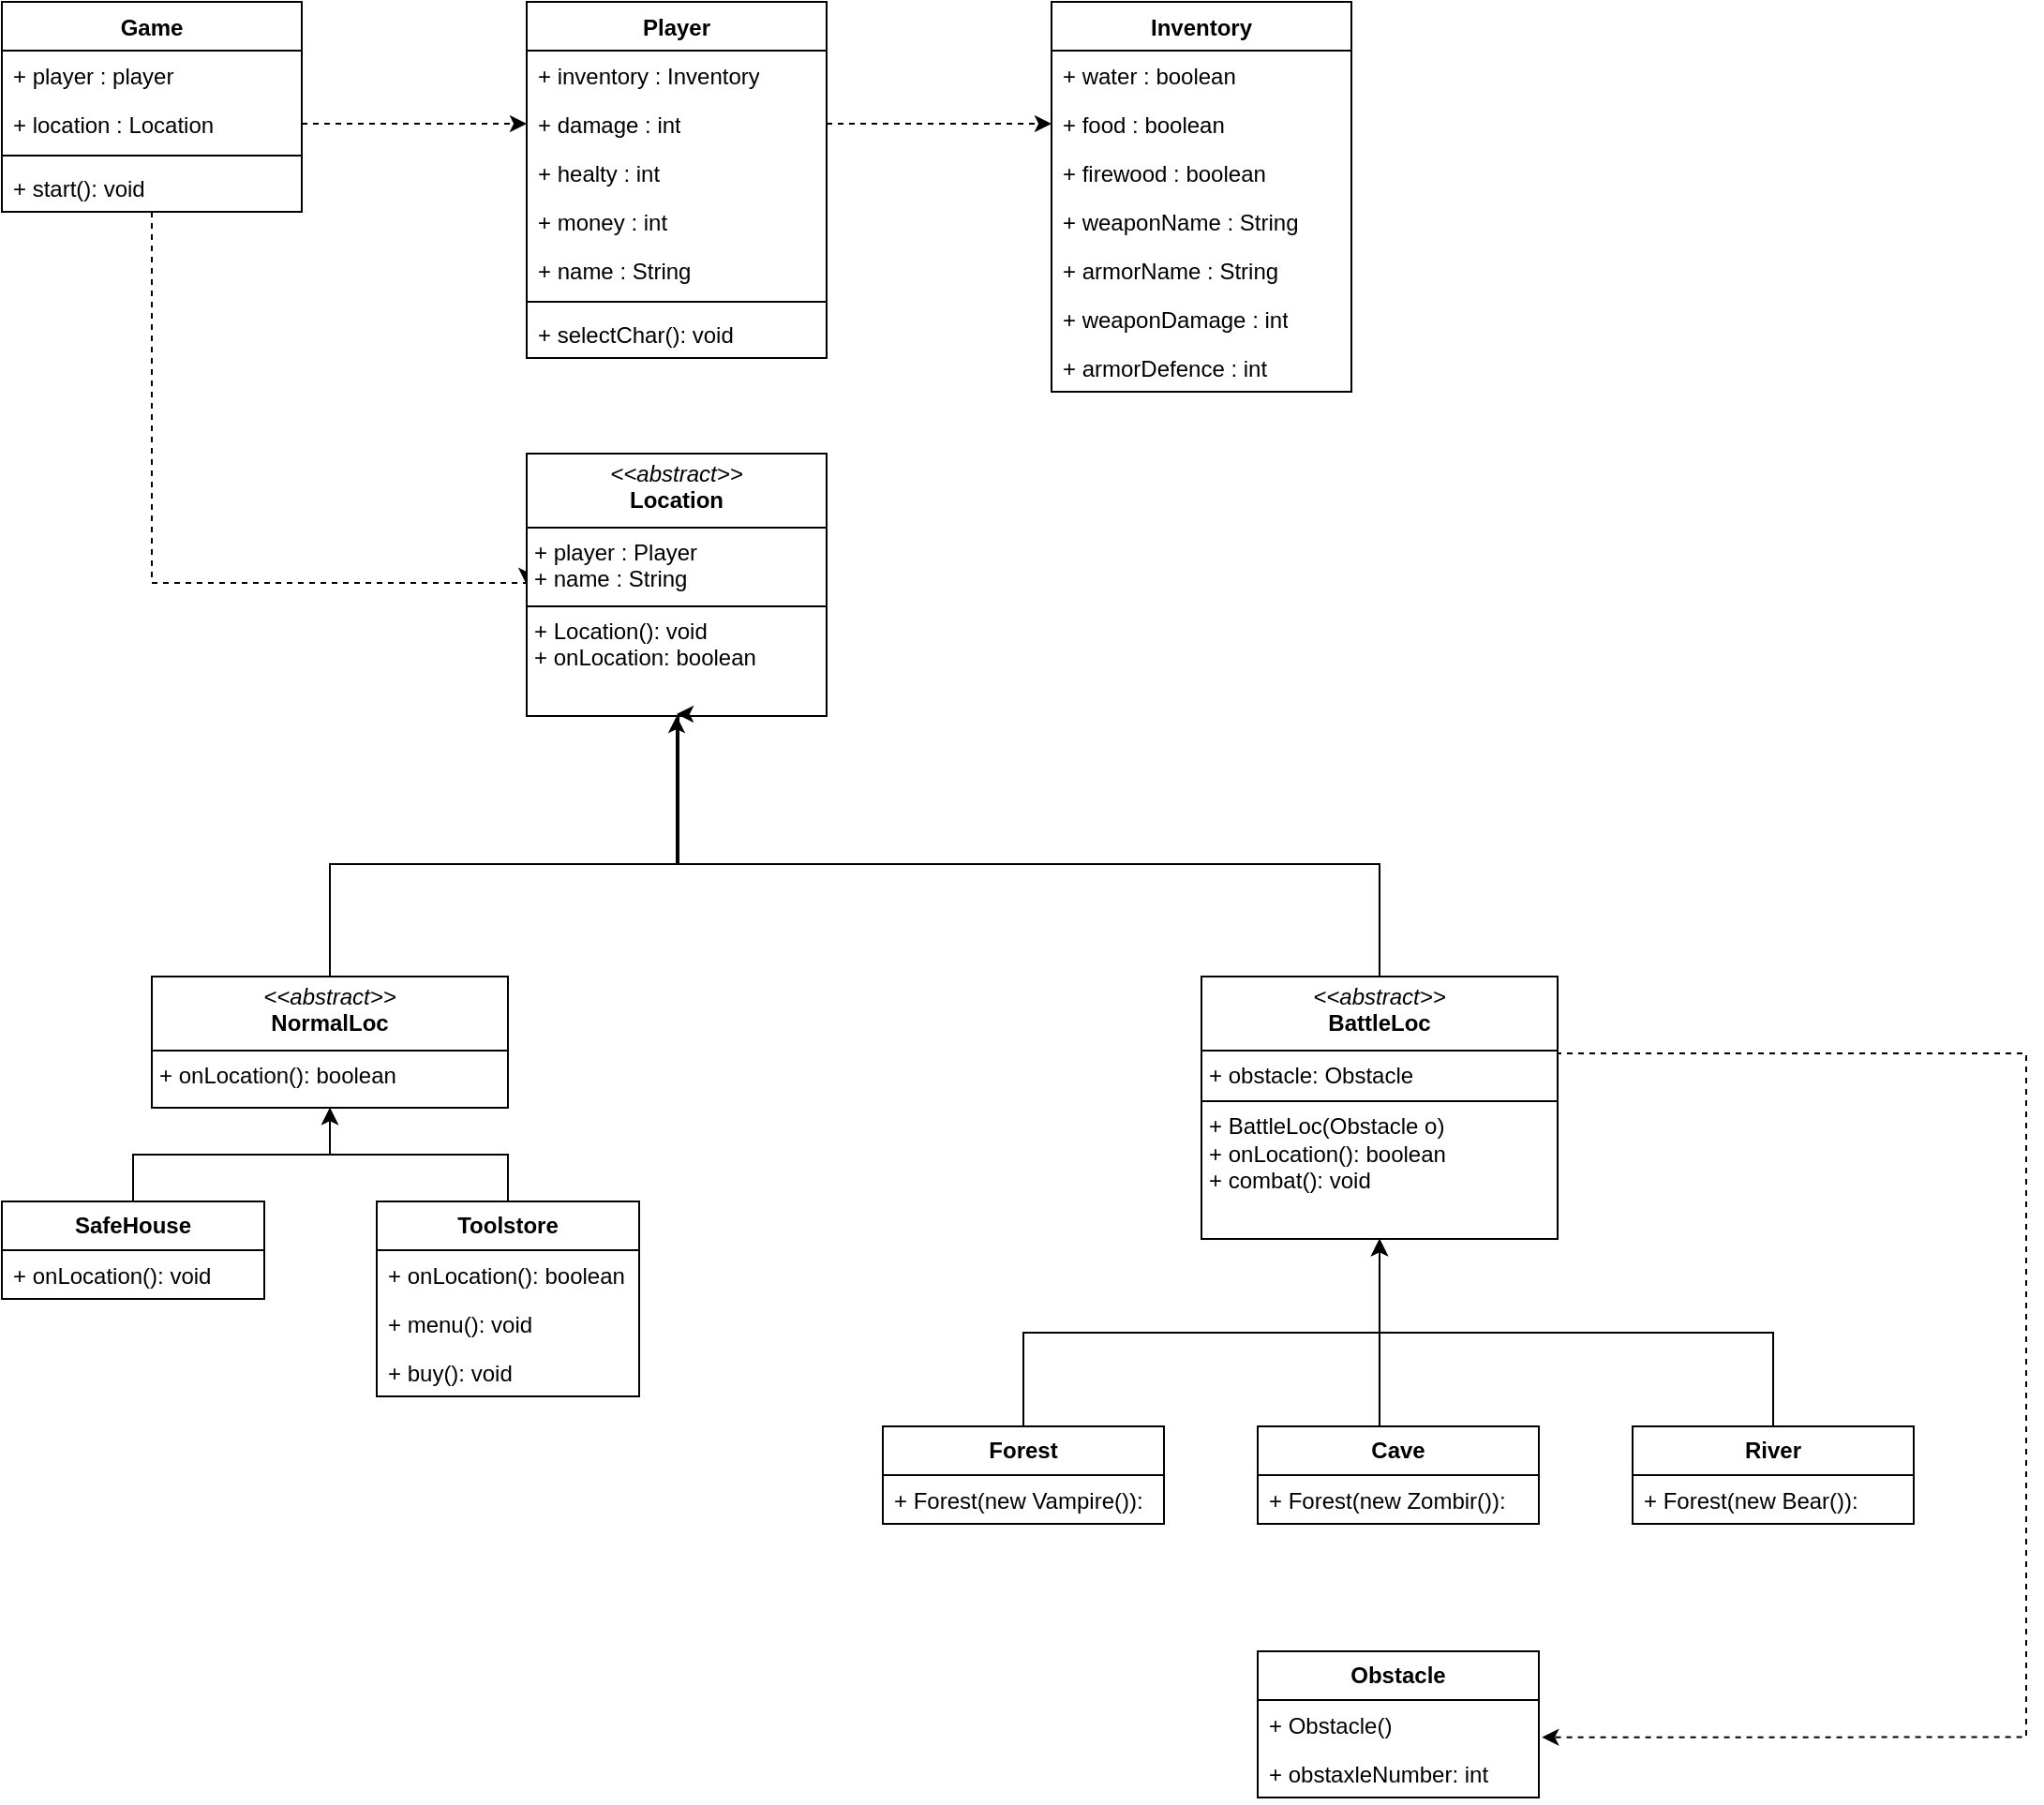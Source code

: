 <mxfile version="24.2.3" type="device">
  <diagram name="Page-1" id="BocmkM5WUaGgT7c6zb1c">
    <mxGraphModel dx="2049" dy="1054" grid="1" gridSize="10" guides="1" tooltips="1" connect="1" arrows="1" fold="1" page="0" pageScale="1" pageWidth="1920" pageHeight="1200" background="none" math="0" shadow="0">
      <root>
        <mxCell id="0" />
        <mxCell id="1" parent="0" />
        <mxCell id="BkUy2GGsJJiTukSofjBO-210" style="edgeStyle=orthogonalEdgeStyle;rounded=0;orthogonalLoop=1;jettySize=auto;html=1;entryX=0;entryY=0.5;entryDx=0;entryDy=0;dashed=1;" edge="1" parent="1" source="BkUy2GGsJJiTukSofjBO-1" target="BkUy2GGsJJiTukSofjBO-137">
          <mxGeometry relative="1" as="geometry">
            <mxPoint x="120" y="400" as="targetPoint" />
            <Array as="points">
              <mxPoint x="120" y="390" />
              <mxPoint x="320" y="390" />
            </Array>
          </mxGeometry>
        </mxCell>
        <mxCell id="BkUy2GGsJJiTukSofjBO-1" value="Game" style="swimlane;fontStyle=1;align=center;verticalAlign=top;childLayout=stackLayout;horizontal=1;startSize=26;horizontalStack=0;resizeParent=1;resizeParentMax=0;resizeLast=0;collapsible=1;marginBottom=0;whiteSpace=wrap;html=1;" vertex="1" parent="1">
          <mxGeometry x="40" y="80" width="160" height="112" as="geometry" />
        </mxCell>
        <mxCell id="BkUy2GGsJJiTukSofjBO-2" value="+ player : player&lt;div&gt;&lt;br&gt;&lt;/div&gt;" style="text;strokeColor=none;fillColor=none;align=left;verticalAlign=top;spacingLeft=4;spacingRight=4;overflow=hidden;rotatable=0;points=[[0,0.5],[1,0.5]];portConstraint=eastwest;whiteSpace=wrap;html=1;" vertex="1" parent="BkUy2GGsJJiTukSofjBO-1">
          <mxGeometry y="26" width="160" height="26" as="geometry" />
        </mxCell>
        <mxCell id="BkUy2GGsJJiTukSofjBO-5" value="&lt;div&gt;+ location : Location&lt;/div&gt;" style="text;strokeColor=none;fillColor=none;align=left;verticalAlign=top;spacingLeft=4;spacingRight=4;overflow=hidden;rotatable=0;points=[[0,0.5],[1,0.5]];portConstraint=eastwest;whiteSpace=wrap;html=1;" vertex="1" parent="BkUy2GGsJJiTukSofjBO-1">
          <mxGeometry y="52" width="160" height="26" as="geometry" />
        </mxCell>
        <mxCell id="BkUy2GGsJJiTukSofjBO-3" value="" style="line;strokeWidth=1;fillColor=none;align=left;verticalAlign=middle;spacingTop=-1;spacingLeft=3;spacingRight=3;rotatable=0;labelPosition=right;points=[];portConstraint=eastwest;strokeColor=inherit;" vertex="1" parent="BkUy2GGsJJiTukSofjBO-1">
          <mxGeometry y="78" width="160" height="8" as="geometry" />
        </mxCell>
        <mxCell id="BkUy2GGsJJiTukSofjBO-4" value="+ start(): void" style="text;strokeColor=none;fillColor=none;align=left;verticalAlign=top;spacingLeft=4;spacingRight=4;overflow=hidden;rotatable=0;points=[[0,0.5],[1,0.5]];portConstraint=eastwest;whiteSpace=wrap;html=1;" vertex="1" parent="BkUy2GGsJJiTukSofjBO-1">
          <mxGeometry y="86" width="160" height="26" as="geometry" />
        </mxCell>
        <mxCell id="BkUy2GGsJJiTukSofjBO-7" value="Player" style="swimlane;fontStyle=1;align=center;verticalAlign=top;childLayout=stackLayout;horizontal=1;startSize=26;horizontalStack=0;resizeParent=1;resizeParentMax=0;resizeLast=0;collapsible=1;marginBottom=0;whiteSpace=wrap;html=1;" vertex="1" parent="1">
          <mxGeometry x="320" y="80" width="160" height="190" as="geometry" />
        </mxCell>
        <mxCell id="BkUy2GGsJJiTukSofjBO-8" value="+ inventory : Inventory&lt;span style=&quot;color: rgba(0, 0, 0, 0); font-family: monospace; font-size: 0px; text-wrap: nowrap;&quot;&gt;%3CmxGraphModel%3E%3Croot%3E%3CmxCell%20id%3D%220%22%2F%3E%3CmxCell%20id%3D%221%22%20parent%3D%220%22%2F%3E%3CmxCell%20id%3D%222%22%20value%3D%22%2B%20player%20%3A%20player%26lt%3Bdiv%26gt%3B%26lt%3Bbr%26gt%3B%26lt%3B%2Fdiv%26gt%3B%22%20style%3D%22text%3BstrokeColor%3Dnone%3BfillColor%3Dnone%3Balign%3Dleft%3BverticalAlign%3Dtop%3BspacingLeft%3D4%3BspacingRight%3D4%3Boverflow%3Dhidden%3Brotatable%3D0%3Bpoints%3D%5B%5B0%2C0.5%5D%2C%5B1%2C0.5%5D%5D%3BportConstraint%3Deastwest%3BwhiteSpace%3Dwrap%3Bhtml%3D1%3B%22%20vertex%3D%221%22%20parent%3D%221%22%3E%3CmxGeometry%20x%3D%2240%22%20y%3D%22106%22%20width%3D%22160%22%20height%3D%2226%22%20as%3D%22geometry%22%2F%3E%3C%2FmxCell%3E%3C%2Froot%3E%3C%2FmxGraphModel%3E&lt;/span&gt;&lt;div&gt;&lt;br&gt;&lt;/div&gt;&lt;div&gt;&lt;br&gt;&lt;/div&gt;" style="text;strokeColor=none;fillColor=none;align=left;verticalAlign=top;spacingLeft=4;spacingRight=4;overflow=hidden;rotatable=0;points=[[0,0.5],[1,0.5]];portConstraint=eastwest;whiteSpace=wrap;html=1;" vertex="1" parent="BkUy2GGsJJiTukSofjBO-7">
          <mxGeometry y="26" width="160" height="26" as="geometry" />
        </mxCell>
        <mxCell id="BkUy2GGsJJiTukSofjBO-12" value="&lt;div&gt;+ damage : int&lt;/div&gt;" style="text;strokeColor=none;fillColor=none;align=left;verticalAlign=top;spacingLeft=4;spacingRight=4;overflow=hidden;rotatable=0;points=[[0,0.5],[1,0.5]];portConstraint=eastwest;whiteSpace=wrap;html=1;" vertex="1" parent="BkUy2GGsJJiTukSofjBO-7">
          <mxGeometry y="52" width="160" height="26" as="geometry" />
        </mxCell>
        <mxCell id="BkUy2GGsJJiTukSofjBO-13" value="&lt;div&gt;+ healty : int&lt;/div&gt;" style="text;strokeColor=none;fillColor=none;align=left;verticalAlign=top;spacingLeft=4;spacingRight=4;overflow=hidden;rotatable=0;points=[[0,0.5],[1,0.5]];portConstraint=eastwest;whiteSpace=wrap;html=1;" vertex="1" parent="BkUy2GGsJJiTukSofjBO-7">
          <mxGeometry y="78" width="160" height="26" as="geometry" />
        </mxCell>
        <mxCell id="BkUy2GGsJJiTukSofjBO-123" value="+ money : int" style="text;strokeColor=none;fillColor=none;align=left;verticalAlign=top;spacingLeft=4;spacingRight=4;overflow=hidden;rotatable=0;points=[[0,0.5],[1,0.5]];portConstraint=eastwest;whiteSpace=wrap;html=1;" vertex="1" parent="BkUy2GGsJJiTukSofjBO-7">
          <mxGeometry y="104" width="160" height="26" as="geometry" />
        </mxCell>
        <mxCell id="BkUy2GGsJJiTukSofjBO-124" value="+ name : String" style="text;strokeColor=none;fillColor=none;align=left;verticalAlign=top;spacingLeft=4;spacingRight=4;overflow=hidden;rotatable=0;points=[[0,0.5],[1,0.5]];portConstraint=eastwest;whiteSpace=wrap;html=1;" vertex="1" parent="BkUy2GGsJJiTukSofjBO-7">
          <mxGeometry y="130" width="160" height="26" as="geometry" />
        </mxCell>
        <mxCell id="BkUy2GGsJJiTukSofjBO-9" value="" style="line;strokeWidth=1;fillColor=none;align=left;verticalAlign=middle;spacingTop=-1;spacingLeft=3;spacingRight=3;rotatable=0;labelPosition=right;points=[];portConstraint=eastwest;strokeColor=inherit;" vertex="1" parent="BkUy2GGsJJiTukSofjBO-7">
          <mxGeometry y="156" width="160" height="8" as="geometry" />
        </mxCell>
        <mxCell id="BkUy2GGsJJiTukSofjBO-10" value="+ selectChar(): void" style="text;strokeColor=none;fillColor=none;align=left;verticalAlign=top;spacingLeft=4;spacingRight=4;overflow=hidden;rotatable=0;points=[[0,0.5],[1,0.5]];portConstraint=eastwest;whiteSpace=wrap;html=1;" vertex="1" parent="BkUy2GGsJJiTukSofjBO-7">
          <mxGeometry y="164" width="160" height="26" as="geometry" />
        </mxCell>
        <mxCell id="BkUy2GGsJJiTukSofjBO-127" value="Inventory" style="swimlane;fontStyle=1;align=center;verticalAlign=top;childLayout=stackLayout;horizontal=1;startSize=26;horizontalStack=0;resizeParent=1;resizeParentMax=0;resizeLast=0;collapsible=1;marginBottom=0;whiteSpace=wrap;html=1;" vertex="1" parent="1">
          <mxGeometry x="600" y="80" width="160" height="208" as="geometry" />
        </mxCell>
        <mxCell id="BkUy2GGsJJiTukSofjBO-128" value="+ water : boolean" style="text;strokeColor=none;fillColor=none;align=left;verticalAlign=top;spacingLeft=4;spacingRight=4;overflow=hidden;rotatable=0;points=[[0,0.5],[1,0.5]];portConstraint=eastwest;whiteSpace=wrap;html=1;" vertex="1" parent="BkUy2GGsJJiTukSofjBO-127">
          <mxGeometry y="26" width="160" height="26" as="geometry" />
        </mxCell>
        <mxCell id="BkUy2GGsJJiTukSofjBO-131" value="+ food : boolean" style="text;strokeColor=none;fillColor=none;align=left;verticalAlign=top;spacingLeft=4;spacingRight=4;overflow=hidden;rotatable=0;points=[[0,0.5],[1,0.5]];portConstraint=eastwest;whiteSpace=wrap;html=1;" vertex="1" parent="BkUy2GGsJJiTukSofjBO-127">
          <mxGeometry y="52" width="160" height="26" as="geometry" />
        </mxCell>
        <mxCell id="BkUy2GGsJJiTukSofjBO-132" value="+ firewood : boolean" style="text;strokeColor=none;fillColor=none;align=left;verticalAlign=top;spacingLeft=4;spacingRight=4;overflow=hidden;rotatable=0;points=[[0,0.5],[1,0.5]];portConstraint=eastwest;whiteSpace=wrap;html=1;" vertex="1" parent="BkUy2GGsJJiTukSofjBO-127">
          <mxGeometry y="78" width="160" height="26" as="geometry" />
        </mxCell>
        <mxCell id="BkUy2GGsJJiTukSofjBO-133" value="+ weaponName : String" style="text;strokeColor=none;fillColor=none;align=left;verticalAlign=top;spacingLeft=4;spacingRight=4;overflow=hidden;rotatable=0;points=[[0,0.5],[1,0.5]];portConstraint=eastwest;whiteSpace=wrap;html=1;" vertex="1" parent="BkUy2GGsJJiTukSofjBO-127">
          <mxGeometry y="104" width="160" height="26" as="geometry" />
        </mxCell>
        <mxCell id="BkUy2GGsJJiTukSofjBO-134" value="+ armorName : String" style="text;strokeColor=none;fillColor=none;align=left;verticalAlign=top;spacingLeft=4;spacingRight=4;overflow=hidden;rotatable=0;points=[[0,0.5],[1,0.5]];portConstraint=eastwest;whiteSpace=wrap;html=1;" vertex="1" parent="BkUy2GGsJJiTukSofjBO-127">
          <mxGeometry y="130" width="160" height="26" as="geometry" />
        </mxCell>
        <mxCell id="BkUy2GGsJJiTukSofjBO-135" value="+ weaponDamage : int" style="text;strokeColor=none;fillColor=none;align=left;verticalAlign=top;spacingLeft=4;spacingRight=4;overflow=hidden;rotatable=0;points=[[0,0.5],[1,0.5]];portConstraint=eastwest;whiteSpace=wrap;html=1;" vertex="1" parent="BkUy2GGsJJiTukSofjBO-127">
          <mxGeometry y="156" width="160" height="26" as="geometry" />
        </mxCell>
        <mxCell id="BkUy2GGsJJiTukSofjBO-136" value="+ armorDefence : int" style="text;strokeColor=none;fillColor=none;align=left;verticalAlign=top;spacingLeft=4;spacingRight=4;overflow=hidden;rotatable=0;points=[[0,0.5],[1,0.5]];portConstraint=eastwest;whiteSpace=wrap;html=1;" vertex="1" parent="BkUy2GGsJJiTukSofjBO-127">
          <mxGeometry y="182" width="160" height="26" as="geometry" />
        </mxCell>
        <mxCell id="BkUy2GGsJJiTukSofjBO-137" value="&lt;p style=&quot;margin:0px;margin-top:4px;text-align:center;&quot;&gt;&lt;i&gt;&amp;lt;&amp;lt;abstract&amp;gt;&amp;gt;&lt;/i&gt;&lt;br&gt;&lt;b&gt;Location&lt;/b&gt;&lt;/p&gt;&lt;hr size=&quot;1&quot; style=&quot;border-style:solid;&quot;&gt;&lt;p style=&quot;margin:0px;margin-left:4px;&quot;&gt;+ player : Player&lt;/p&gt;&lt;p style=&quot;margin:0px;margin-left:4px;&quot;&gt;+ name : String&lt;/p&gt;&lt;hr size=&quot;1&quot; style=&quot;border-style:solid;&quot;&gt;&lt;p style=&quot;margin:0px;margin-left:4px;&quot;&gt;+ Location(): void&lt;br&gt;+ onLocation: boolean&lt;/p&gt;" style="verticalAlign=top;align=left;overflow=fill;html=1;whiteSpace=wrap;" vertex="1" parent="1">
          <mxGeometry x="320" y="321" width="160" height="140" as="geometry" />
        </mxCell>
        <mxCell id="BkUy2GGsJJiTukSofjBO-171" style="edgeStyle=orthogonalEdgeStyle;rounded=0;orthogonalLoop=1;jettySize=auto;html=1;" edge="1" parent="1" source="BkUy2GGsJJiTukSofjBO-168">
          <mxGeometry relative="1" as="geometry">
            <mxPoint x="400" y="460" as="targetPoint" />
            <Array as="points">
              <mxPoint x="215" y="540" />
              <mxPoint x="401" y="540" />
              <mxPoint x="401" y="460" />
            </Array>
          </mxGeometry>
        </mxCell>
        <mxCell id="BkUy2GGsJJiTukSofjBO-168" value="&lt;p style=&quot;margin:0px;margin-top:4px;text-align:center;&quot;&gt;&lt;i&gt;&amp;lt;&amp;lt;abstract&amp;gt;&amp;gt;&lt;/i&gt;&lt;br&gt;&lt;b&gt;NormalLoc&lt;/b&gt;&lt;/p&gt;&lt;hr size=&quot;1&quot; style=&quot;border-style:solid;&quot;&gt;&lt;p style=&quot;margin:0px;margin-left:4px;&quot;&gt;+ onLocation(): boolean&lt;/p&gt;" style="verticalAlign=top;align=left;overflow=fill;html=1;whiteSpace=wrap;" vertex="1" parent="1">
          <mxGeometry x="120" y="600" width="190" height="70" as="geometry" />
        </mxCell>
        <mxCell id="BkUy2GGsJJiTukSofjBO-170" style="edgeStyle=orthogonalEdgeStyle;rounded=0;orthogonalLoop=1;jettySize=auto;html=1;entryX=0.5;entryY=1;entryDx=0;entryDy=0;" edge="1" parent="1" source="BkUy2GGsJJiTukSofjBO-169" target="BkUy2GGsJJiTukSofjBO-137">
          <mxGeometry relative="1" as="geometry">
            <Array as="points">
              <mxPoint x="775" y="540" />
              <mxPoint x="400" y="540" />
            </Array>
          </mxGeometry>
        </mxCell>
        <mxCell id="BkUy2GGsJJiTukSofjBO-169" value="&lt;p style=&quot;margin:0px;margin-top:4px;text-align:center;&quot;&gt;&lt;i&gt;&amp;lt;&amp;lt;abstract&amp;gt;&amp;gt;&lt;/i&gt;&lt;br&gt;&lt;b&gt;BattleLoc&lt;/b&gt;&lt;/p&gt;&lt;hr size=&quot;1&quot; style=&quot;border-style:solid;&quot;&gt;&lt;p style=&quot;margin:0px;margin-left:4px;&quot;&gt;+ obstacle: Obstacle&lt;br&gt;&lt;/p&gt;&lt;hr size=&quot;1&quot; style=&quot;border-style:solid;&quot;&gt;&lt;p style=&quot;margin:0px;margin-left:4px;&quot;&gt;+ BattleLoc(Obstacle o)&lt;br&gt;+ onLocation(): boolean&lt;/p&gt;&lt;p style=&quot;margin:0px;margin-left:4px;&quot;&gt;+ combat(): void&lt;/p&gt;" style="verticalAlign=top;align=left;overflow=fill;html=1;whiteSpace=wrap;" vertex="1" parent="1">
          <mxGeometry x="680" y="600" width="190" height="140" as="geometry" />
        </mxCell>
        <mxCell id="BkUy2GGsJJiTukSofjBO-191" style="edgeStyle=orthogonalEdgeStyle;rounded=0;orthogonalLoop=1;jettySize=auto;html=1;" edge="1" parent="1" source="BkUy2GGsJJiTukSofjBO-181" target="BkUy2GGsJJiTukSofjBO-168">
          <mxGeometry relative="1" as="geometry" />
        </mxCell>
        <mxCell id="BkUy2GGsJJiTukSofjBO-181" value="&lt;b&gt;SafeHouse&lt;/b&gt;" style="swimlane;fontStyle=0;childLayout=stackLayout;horizontal=1;startSize=26;fillColor=none;horizontalStack=0;resizeParent=1;resizeParentMax=0;resizeLast=0;collapsible=1;marginBottom=0;whiteSpace=wrap;html=1;" vertex="1" parent="1">
          <mxGeometry x="40" y="720" width="140" height="52" as="geometry" />
        </mxCell>
        <mxCell id="BkUy2GGsJJiTukSofjBO-182" value="+ onLocation(): void" style="text;strokeColor=none;fillColor=none;align=left;verticalAlign=top;spacingLeft=4;spacingRight=4;overflow=hidden;rotatable=0;points=[[0,0.5],[1,0.5]];portConstraint=eastwest;whiteSpace=wrap;html=1;" vertex="1" parent="BkUy2GGsJJiTukSofjBO-181">
          <mxGeometry y="26" width="140" height="26" as="geometry" />
        </mxCell>
        <mxCell id="BkUy2GGsJJiTukSofjBO-190" style="edgeStyle=orthogonalEdgeStyle;rounded=0;orthogonalLoop=1;jettySize=auto;html=1;entryX=0.5;entryY=1;entryDx=0;entryDy=0;" edge="1" parent="1" source="BkUy2GGsJJiTukSofjBO-185" target="BkUy2GGsJJiTukSofjBO-168">
          <mxGeometry relative="1" as="geometry" />
        </mxCell>
        <mxCell id="BkUy2GGsJJiTukSofjBO-185" value="&lt;b&gt;Toolstore&lt;/b&gt;" style="swimlane;fontStyle=0;childLayout=stackLayout;horizontal=1;startSize=26;fillColor=none;horizontalStack=0;resizeParent=1;resizeParentMax=0;resizeLast=0;collapsible=1;marginBottom=0;whiteSpace=wrap;html=1;" vertex="1" parent="1">
          <mxGeometry x="240" y="720" width="140" height="104" as="geometry" />
        </mxCell>
        <mxCell id="BkUy2GGsJJiTukSofjBO-186" value="+ onLocation(): boolean" style="text;strokeColor=none;fillColor=none;align=left;verticalAlign=top;spacingLeft=4;spacingRight=4;overflow=hidden;rotatable=0;points=[[0,0.5],[1,0.5]];portConstraint=eastwest;whiteSpace=wrap;html=1;" vertex="1" parent="BkUy2GGsJJiTukSofjBO-185">
          <mxGeometry y="26" width="140" height="26" as="geometry" />
        </mxCell>
        <mxCell id="BkUy2GGsJJiTukSofjBO-187" value="+ menu(): void" style="text;strokeColor=none;fillColor=none;align=left;verticalAlign=top;spacingLeft=4;spacingRight=4;overflow=hidden;rotatable=0;points=[[0,0.5],[1,0.5]];portConstraint=eastwest;whiteSpace=wrap;html=1;" vertex="1" parent="BkUy2GGsJJiTukSofjBO-185">
          <mxGeometry y="52" width="140" height="26" as="geometry" />
        </mxCell>
        <mxCell id="BkUy2GGsJJiTukSofjBO-189" value="+ buy(): void" style="text;strokeColor=none;fillColor=none;align=left;verticalAlign=top;spacingLeft=4;spacingRight=4;overflow=hidden;rotatable=0;points=[[0,0.5],[1,0.5]];portConstraint=eastwest;whiteSpace=wrap;html=1;" vertex="1" parent="BkUy2GGsJJiTukSofjBO-185">
          <mxGeometry y="78" width="140" height="26" as="geometry" />
        </mxCell>
        <mxCell id="BkUy2GGsJJiTukSofjBO-200" style="edgeStyle=orthogonalEdgeStyle;rounded=0;orthogonalLoop=1;jettySize=auto;html=1;" edge="1" parent="1" source="BkUy2GGsJJiTukSofjBO-192" target="BkUy2GGsJJiTukSofjBO-169">
          <mxGeometry relative="1" as="geometry">
            <Array as="points">
              <mxPoint x="585" y="790" />
              <mxPoint x="775" y="790" />
            </Array>
          </mxGeometry>
        </mxCell>
        <mxCell id="BkUy2GGsJJiTukSofjBO-192" value="&lt;b&gt;Forest&lt;/b&gt;" style="swimlane;fontStyle=0;childLayout=stackLayout;horizontal=1;startSize=26;fillColor=none;horizontalStack=0;resizeParent=1;resizeParentMax=0;resizeLast=0;collapsible=1;marginBottom=0;whiteSpace=wrap;html=1;" vertex="1" parent="1">
          <mxGeometry x="510" y="840" width="150" height="52" as="geometry" />
        </mxCell>
        <mxCell id="BkUy2GGsJJiTukSofjBO-193" value="+ Forest(new Vampire()):" style="text;strokeColor=none;fillColor=none;align=left;verticalAlign=top;spacingLeft=4;spacingRight=4;overflow=hidden;rotatable=0;points=[[0,0.5],[1,0.5]];portConstraint=eastwest;whiteSpace=wrap;html=1;" vertex="1" parent="BkUy2GGsJJiTukSofjBO-192">
          <mxGeometry y="26" width="150" height="26" as="geometry" />
        </mxCell>
        <mxCell id="BkUy2GGsJJiTukSofjBO-199" style="edgeStyle=orthogonalEdgeStyle;rounded=0;orthogonalLoop=1;jettySize=auto;html=1;" edge="1" parent="1" source="BkUy2GGsJJiTukSofjBO-194" target="BkUy2GGsJJiTukSofjBO-169">
          <mxGeometry relative="1" as="geometry">
            <Array as="points">
              <mxPoint x="775" y="820" />
              <mxPoint x="775" y="820" />
            </Array>
          </mxGeometry>
        </mxCell>
        <mxCell id="BkUy2GGsJJiTukSofjBO-194" value="&lt;b&gt;Cave&lt;/b&gt;" style="swimlane;fontStyle=0;childLayout=stackLayout;horizontal=1;startSize=26;fillColor=none;horizontalStack=0;resizeParent=1;resizeParentMax=0;resizeLast=0;collapsible=1;marginBottom=0;whiteSpace=wrap;html=1;" vertex="1" parent="1">
          <mxGeometry x="710" y="840" width="150" height="52" as="geometry" />
        </mxCell>
        <mxCell id="BkUy2GGsJJiTukSofjBO-195" value="+ Forest(new Zombir()):" style="text;strokeColor=none;fillColor=none;align=left;verticalAlign=top;spacingLeft=4;spacingRight=4;overflow=hidden;rotatable=0;points=[[0,0.5],[1,0.5]];portConstraint=eastwest;whiteSpace=wrap;html=1;" vertex="1" parent="BkUy2GGsJJiTukSofjBO-194">
          <mxGeometry y="26" width="150" height="26" as="geometry" />
        </mxCell>
        <mxCell id="BkUy2GGsJJiTukSofjBO-198" style="edgeStyle=orthogonalEdgeStyle;rounded=0;orthogonalLoop=1;jettySize=auto;html=1;" edge="1" parent="1" source="BkUy2GGsJJiTukSofjBO-196" target="BkUy2GGsJJiTukSofjBO-169">
          <mxGeometry relative="1" as="geometry">
            <Array as="points">
              <mxPoint x="985" y="790" />
              <mxPoint x="775" y="790" />
            </Array>
          </mxGeometry>
        </mxCell>
        <mxCell id="BkUy2GGsJJiTukSofjBO-196" value="&lt;b&gt;River&lt;/b&gt;" style="swimlane;fontStyle=0;childLayout=stackLayout;horizontal=1;startSize=26;fillColor=none;horizontalStack=0;resizeParent=1;resizeParentMax=0;resizeLast=0;collapsible=1;marginBottom=0;whiteSpace=wrap;html=1;" vertex="1" parent="1">
          <mxGeometry x="910" y="840" width="150" height="52" as="geometry" />
        </mxCell>
        <mxCell id="BkUy2GGsJJiTukSofjBO-197" value="+ Forest(new Bear()):" style="text;strokeColor=none;fillColor=none;align=left;verticalAlign=top;spacingLeft=4;spacingRight=4;overflow=hidden;rotatable=0;points=[[0,0.5],[1,0.5]];portConstraint=eastwest;whiteSpace=wrap;html=1;" vertex="1" parent="BkUy2GGsJJiTukSofjBO-196">
          <mxGeometry y="26" width="150" height="26" as="geometry" />
        </mxCell>
        <mxCell id="BkUy2GGsJJiTukSofjBO-201" value="&lt;b&gt;Obstacle&lt;/b&gt;" style="swimlane;fontStyle=0;childLayout=stackLayout;horizontal=1;startSize=26;fillColor=none;horizontalStack=0;resizeParent=1;resizeParentMax=0;resizeLast=0;collapsible=1;marginBottom=0;whiteSpace=wrap;html=1;" vertex="1" parent="1">
          <mxGeometry x="710" y="960" width="150" height="78" as="geometry" />
        </mxCell>
        <mxCell id="BkUy2GGsJJiTukSofjBO-202" value="+ Obstacle()" style="text;strokeColor=none;fillColor=none;align=left;verticalAlign=top;spacingLeft=4;spacingRight=4;overflow=hidden;rotatable=0;points=[[0,0.5],[1,0.5]];portConstraint=eastwest;whiteSpace=wrap;html=1;" vertex="1" parent="BkUy2GGsJJiTukSofjBO-201">
          <mxGeometry y="26" width="150" height="26" as="geometry" />
        </mxCell>
        <mxCell id="BkUy2GGsJJiTukSofjBO-203" value="+ obstaxleNumber: int" style="text;strokeColor=none;fillColor=none;align=left;verticalAlign=top;spacingLeft=4;spacingRight=4;overflow=hidden;rotatable=0;points=[[0,0.5],[1,0.5]];portConstraint=eastwest;whiteSpace=wrap;html=1;" vertex="1" parent="BkUy2GGsJJiTukSofjBO-201">
          <mxGeometry y="52" width="150" height="26" as="geometry" />
        </mxCell>
        <mxCell id="BkUy2GGsJJiTukSofjBO-206" style="edgeStyle=orthogonalEdgeStyle;rounded=0;orthogonalLoop=1;jettySize=auto;html=1;exitX=1;exitY=0.25;exitDx=0;exitDy=0;entryX=1.011;entryY=0.763;entryDx=0;entryDy=0;entryPerimeter=0;dashed=1;" edge="1" parent="1" target="BkUy2GGsJJiTukSofjBO-202">
          <mxGeometry relative="1" as="geometry">
            <mxPoint x="1160" y="1005" as="targetPoint" />
            <mxPoint x="870" y="640" as="sourcePoint" />
            <Array as="points">
              <mxPoint x="1120" y="641" />
              <mxPoint x="1120" y="1006" />
            </Array>
          </mxGeometry>
        </mxCell>
        <mxCell id="BkUy2GGsJJiTukSofjBO-211" style="edgeStyle=orthogonalEdgeStyle;rounded=0;orthogonalLoop=1;jettySize=auto;html=1;dashed=1;" edge="1" parent="1" source="BkUy2GGsJJiTukSofjBO-5" target="BkUy2GGsJJiTukSofjBO-12">
          <mxGeometry relative="1" as="geometry" />
        </mxCell>
        <mxCell id="BkUy2GGsJJiTukSofjBO-213" style="edgeStyle=orthogonalEdgeStyle;rounded=0;orthogonalLoop=1;jettySize=auto;html=1;entryX=0;entryY=0.5;entryDx=0;entryDy=0;dashed=1;" edge="1" parent="1" source="BkUy2GGsJJiTukSofjBO-12" target="BkUy2GGsJJiTukSofjBO-131">
          <mxGeometry relative="1" as="geometry" />
        </mxCell>
      </root>
    </mxGraphModel>
  </diagram>
</mxfile>
